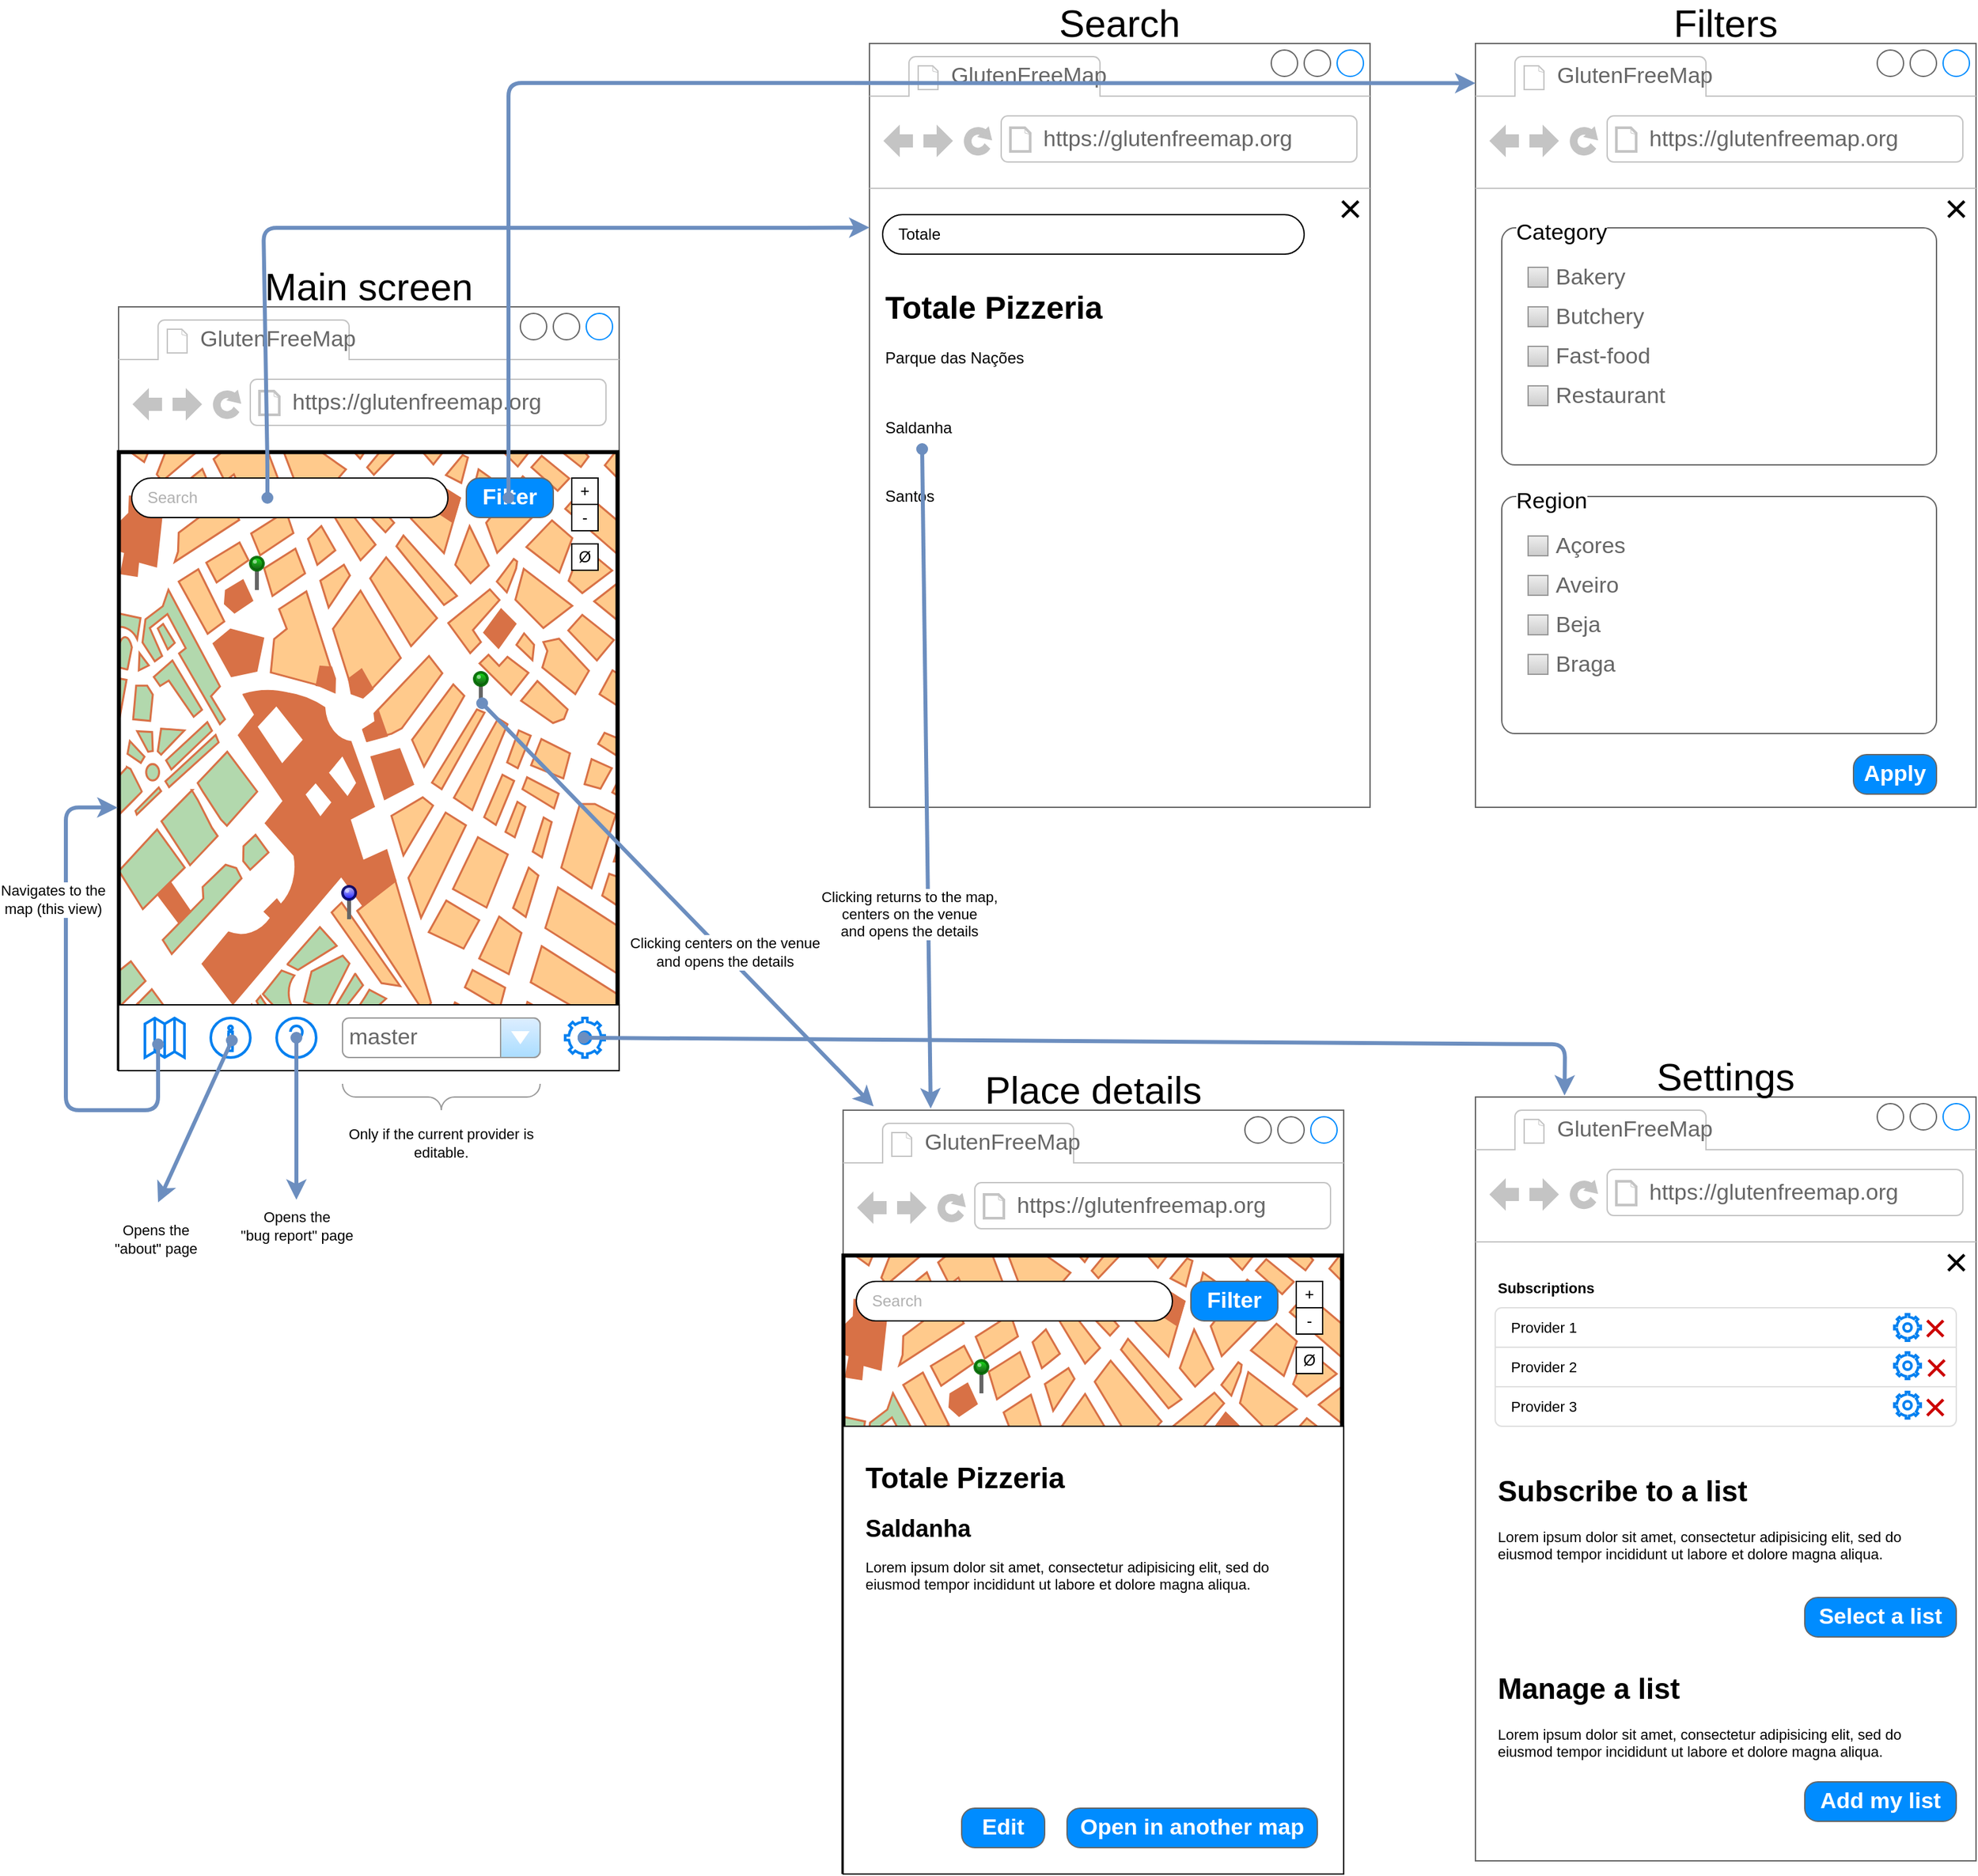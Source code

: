 <mxfile>
    <diagram id="EI2jF3WYC9RsXL3z35xd" name="Page-1">
        <mxGraphModel dx="4401" dy="1768" grid="1" gridSize="10" guides="1" tooltips="1" connect="1" arrows="1" fold="1" page="1" pageScale="1" pageWidth="827" pageHeight="1169" math="0" shadow="0">
            <root>
                <mxCell id="0"/>
                <mxCell id="1" parent="0"/>
                <mxCell id="3" value="" style="strokeWidth=1;shadow=0;dashed=0;align=center;html=1;shape=mxgraph.mockup.containers.browserWindow;rSize=0;strokeColor=#666666;strokeColor2=#008cff;strokeColor3=#c4c4c4;mainText=,;recursiveResize=0;" vertex="1" parent="1">
                    <mxGeometry x="50" y="260" width="380" height="580" as="geometry"/>
                </mxCell>
                <mxCell id="4" value="GlutenFreeMap" style="strokeWidth=1;shadow=0;dashed=0;align=center;html=1;shape=mxgraph.mockup.containers.anchor;fontSize=17;fontColor=#666666;align=left;whiteSpace=wrap;" vertex="1" parent="3">
                    <mxGeometry x="60" y="12" width="110" height="26" as="geometry"/>
                </mxCell>
                <mxCell id="5" value="https://glutenfreemap.org" style="strokeWidth=1;shadow=0;dashed=0;align=center;html=1;shape=mxgraph.mockup.containers.anchor;rSize=0;fontSize=17;fontColor=#666666;align=left;" vertex="1" parent="3">
                    <mxGeometry x="130" y="60" width="250" height="26" as="geometry"/>
                </mxCell>
                <mxCell id="6" value="" style="verticalLabelPosition=bottom;shadow=0;dashed=0;align=center;html=1;verticalAlign=top;strokeWidth=1;shape=mxgraph.mockup.misc.map;" vertex="1" parent="3">
                    <mxGeometry y="110" width="380" height="470" as="geometry"/>
                </mxCell>
                <mxCell id="7" value="" style="verticalLabelPosition=top;shadow=0;dashed=0;align=center;html=1;verticalAlign=bottom;strokeWidth=1;shape=mxgraph.mockup.misc.pin;fillColor2=#00dd00;fillColor3=#004400;strokeColor=#006600;" vertex="1" parent="3">
                    <mxGeometry x="270" y="277.5" width="10" height="25" as="geometry"/>
                </mxCell>
                <mxCell id="9" value="" style="verticalLabelPosition=top;shadow=0;dashed=0;align=center;html=1;verticalAlign=bottom;strokeWidth=1;shape=mxgraph.mockup.misc.pin;fillColor2=#ccccff;fillColor3=#0000ff;strokeColor=#000066;" vertex="1" parent="3">
                    <mxGeometry x="170" y="440" width="10" height="25" as="geometry"/>
                </mxCell>
                <mxCell id="10" value="" style="verticalLabelPosition=top;shadow=0;dashed=0;align=center;html=1;verticalAlign=bottom;strokeWidth=1;shape=mxgraph.mockup.misc.pin;fillColor2=#00dd00;fillColor3=#004400;strokeColor=#006600;" vertex="1" parent="3">
                    <mxGeometry x="100" y="190" width="10" height="25" as="geometry"/>
                </mxCell>
                <mxCell id="11" value="Search" style="rounded=1;whiteSpace=wrap;html=1;arcSize=50;fontColor=light-dark(#b0b0b0, #ededed);align=left;spacingLeft=10;" vertex="1" parent="3">
                    <mxGeometry x="10" y="130" width="240" height="30" as="geometry"/>
                </mxCell>
                <mxCell id="17" value="" style="group" vertex="1" connectable="0" parent="3">
                    <mxGeometry x="344" y="130" width="20" height="70" as="geometry"/>
                </mxCell>
                <mxCell id="14" value="+" style="rounded=0;whiteSpace=wrap;html=1;" vertex="1" parent="17">
                    <mxGeometry width="20" height="20" as="geometry"/>
                </mxCell>
                <mxCell id="15" value="-" style="rounded=0;whiteSpace=wrap;html=1;" vertex="1" parent="17">
                    <mxGeometry y="20" width="20" height="20" as="geometry"/>
                </mxCell>
                <mxCell id="16" value="Ø" style="rounded=0;whiteSpace=wrap;html=1;" vertex="1" parent="17">
                    <mxGeometry y="50" width="20" height="20" as="geometry"/>
                </mxCell>
                <mxCell id="18" value="Filter" style="strokeWidth=1;shadow=0;dashed=0;align=center;html=1;shape=mxgraph.mockup.buttons.button;strokeColor=#666666;fontColor=#ffffff;mainText=;buttonStyle=round;fontSize=17;fontStyle=1;fillColor=#008cff;whiteSpace=wrap;" vertex="1" parent="3">
                    <mxGeometry x="264" y="130" width="66" height="30" as="geometry"/>
                </mxCell>
                <mxCell id="115" value="" style="rounded=0;whiteSpace=wrap;html=1;fontFamily=Helvetica;fontSize=11;fontColor=default;labelBackgroundColor=default;" vertex="1" parent="3">
                    <mxGeometry y="530" width="380" height="50" as="geometry"/>
                </mxCell>
                <mxCell id="116" value="" style="html=1;verticalLabelPosition=bottom;align=center;labelBackgroundColor=#ffffff;verticalAlign=top;strokeWidth=2;strokeColor=#0080F0;shadow=0;dashed=0;shape=mxgraph.ios7.icons.map;fontFamily=Helvetica;fontSize=11;fontColor=default;" vertex="1" parent="3">
                    <mxGeometry x="20" y="540" width="30" height="30" as="geometry"/>
                </mxCell>
                <mxCell id="117" value="" style="html=1;verticalLabelPosition=bottom;align=center;labelBackgroundColor=#ffffff;verticalAlign=top;strokeWidth=2;strokeColor=#0080F0;shadow=0;dashed=0;shape=mxgraph.ios7.icons.settings;fontFamily=Helvetica;fontSize=11;fontColor=default;" vertex="1" parent="3">
                    <mxGeometry x="339" y="540" width="30" height="30" as="geometry"/>
                </mxCell>
                <mxCell id="118" value="" style="html=1;verticalLabelPosition=bottom;align=center;labelBackgroundColor=#ffffff;verticalAlign=top;strokeWidth=2;strokeColor=#0080F0;shadow=0;dashed=0;shape=mxgraph.ios7.icons.info;fontFamily=Helvetica;fontSize=11;fontColor=default;" vertex="1" parent="3">
                    <mxGeometry x="70" y="540" width="30" height="30" as="geometry"/>
                </mxCell>
                <mxCell id="119" value="" style="html=1;verticalLabelPosition=bottom;align=center;labelBackgroundColor=#ffffff;verticalAlign=top;strokeWidth=2;strokeColor=#0080F0;shadow=0;dashed=0;shape=mxgraph.ios7.icons.help;fontFamily=Helvetica;fontSize=11;fontColor=default;" vertex="1" parent="3">
                    <mxGeometry x="120" y="540" width="30" height="30" as="geometry"/>
                </mxCell>
                <mxCell id="120" value="master" style="strokeWidth=1;shadow=0;dashed=0;align=center;html=1;shape=mxgraph.mockup.forms.comboBox;strokeColor=#999999;fillColor=#ddeeff;align=left;fillColor2=#aaddff;mainText=;fontColor=#666666;fontSize=17;spacingLeft=3;fontFamily=Helvetica;labelBackgroundColor=default;" vertex="1" parent="3">
                    <mxGeometry x="170" y="540" width="150" height="30" as="geometry"/>
                </mxCell>
                <mxCell id="19" value="Main screen" style="text;html=1;align=center;verticalAlign=middle;whiteSpace=wrap;rounded=0;fontSize=29;" vertex="1" parent="1">
                    <mxGeometry x="50" y="230" width="380" height="30" as="geometry"/>
                </mxCell>
                <mxCell id="34" value="" style="strokeWidth=1;shadow=0;dashed=0;align=center;html=1;shape=mxgraph.mockup.containers.browserWindow;rSize=0;strokeColor=#666666;strokeColor2=#008cff;strokeColor3=#c4c4c4;mainText=,;recursiveResize=0;" vertex="1" parent="1">
                    <mxGeometry x="620" y="60" width="380" height="580" as="geometry"/>
                </mxCell>
                <mxCell id="35" value="GlutenFreeMap" style="strokeWidth=1;shadow=0;dashed=0;align=center;html=1;shape=mxgraph.mockup.containers.anchor;fontSize=17;fontColor=#666666;align=left;whiteSpace=wrap;" vertex="1" parent="34">
                    <mxGeometry x="60" y="12" width="110" height="26" as="geometry"/>
                </mxCell>
                <mxCell id="36" value="https://glutenfreemap.org" style="strokeWidth=1;shadow=0;dashed=0;align=center;html=1;shape=mxgraph.mockup.containers.anchor;rSize=0;fontSize=17;fontColor=#666666;align=left;" vertex="1" parent="34">
                    <mxGeometry x="130" y="60" width="250" height="26" as="geometry"/>
                </mxCell>
                <mxCell id="41" value="Totale" style="rounded=1;whiteSpace=wrap;html=1;arcSize=50;spacingLeft=10;align=left;" vertex="1" parent="34">
                    <mxGeometry x="10" y="130" width="320" height="30" as="geometry"/>
                </mxCell>
                <mxCell id="51" value="&lt;h1 style=&quot;margin-top: 0px;&quot;&gt;Totale Pizzeria&lt;/h1&gt;&lt;p&gt;Parque das Nações&lt;/p&gt;&lt;p&gt;&lt;br&gt;&lt;/p&gt;&lt;p&gt;Saldanha&lt;/p&gt;&lt;p&gt;&lt;br&gt;&lt;/p&gt;&lt;p&gt;Santos&lt;/p&gt;" style="text;html=1;whiteSpace=wrap;overflow=hidden;rounded=0;" vertex="1" parent="34">
                    <mxGeometry x="10" y="180" width="360" height="270" as="geometry"/>
                </mxCell>
                <mxCell id="97" value="&lt;font style=&quot;font-size: 31px;&quot;&gt;×&lt;/font&gt;" style="text;html=1;align=center;verticalAlign=middle;whiteSpace=wrap;rounded=0;fontFamily=Helvetica;fontSize=11;fontColor=default;labelBackgroundColor=none;" vertex="1" parent="34">
                    <mxGeometry x="350" y="110" width="30" height="30" as="geometry"/>
                </mxCell>
                <mxCell id="47" value="Search" style="text;html=1;align=center;verticalAlign=middle;whiteSpace=wrap;rounded=0;fontSize=29;" vertex="1" parent="1">
                    <mxGeometry x="620" y="30" width="380" height="30" as="geometry"/>
                </mxCell>
                <mxCell id="49" value="" style="endArrow=classic;html=1;entryX=0;entryY=0.241;entryDx=0;entryDy=0;entryPerimeter=0;strokeWidth=3;fillColor=#dae8fc;strokeColor=#6c8ebf;startArrow=oval;startFill=1;" edge="1" parent="1" target="34">
                    <mxGeometry width="50" height="50" relative="1" as="geometry">
                        <mxPoint x="163" y="405" as="sourcePoint"/>
                        <mxPoint x="720" y="360" as="targetPoint"/>
                        <Array as="points">
                            <mxPoint x="163" y="380"/>
                            <mxPoint x="160" y="200"/>
                            <mxPoint x="560" y="200"/>
                        </Array>
                    </mxGeometry>
                </mxCell>
                <mxCell id="54" value="Clicking returns to the map, &lt;br&gt;centers on the venue&lt;br&gt;and opens the details" style="endArrow=classic;html=1;rounded=1;strokeColor=#6c8ebf;strokeWidth=3;align=center;verticalAlign=middle;fontFamily=Helvetica;fontSize=11;fontColor=default;labelBackgroundColor=default;fillColor=#dae8fc;startArrow=oval;startFill=1;entryX=0.175;entryY=0.958;entryDx=0;entryDy=0;entryPerimeter=0;" edge="1" parent="1" target="68">
                    <mxGeometry x="0.405" y="-15" width="50" height="50" relative="1" as="geometry">
                        <mxPoint x="660" y="368" as="sourcePoint"/>
                        <mxPoint x="331" y="557" as="targetPoint"/>
                        <mxPoint y="1" as="offset"/>
                    </mxGeometry>
                </mxCell>
                <mxCell id="55" value="" style="strokeWidth=1;shadow=0;dashed=0;align=center;html=1;shape=mxgraph.mockup.containers.browserWindow;rSize=0;strokeColor=#666666;strokeColor2=#008cff;strokeColor3=#c4c4c4;mainText=,;recursiveResize=0;" vertex="1" parent="1">
                    <mxGeometry x="600" y="870" width="380" height="580" as="geometry"/>
                </mxCell>
                <mxCell id="56" value="GlutenFreeMap" style="strokeWidth=1;shadow=0;dashed=0;align=center;html=1;shape=mxgraph.mockup.containers.anchor;fontSize=17;fontColor=#666666;align=left;whiteSpace=wrap;" vertex="1" parent="55">
                    <mxGeometry x="60" y="12" width="110" height="26" as="geometry"/>
                </mxCell>
                <mxCell id="57" value="https://glutenfreemap.org" style="strokeWidth=1;shadow=0;dashed=0;align=center;html=1;shape=mxgraph.mockup.containers.anchor;rSize=0;fontSize=17;fontColor=#666666;align=left;" vertex="1" parent="55">
                    <mxGeometry x="130" y="60" width="250" height="26" as="geometry"/>
                </mxCell>
                <mxCell id="58" value="" style="verticalLabelPosition=bottom;shadow=0;dashed=0;align=center;html=1;verticalAlign=top;strokeWidth=1;shape=mxgraph.mockup.misc.map;" vertex="1" parent="55">
                    <mxGeometry y="110" width="380" height="470" as="geometry"/>
                </mxCell>
                <mxCell id="59" value="" style="verticalLabelPosition=top;shadow=0;dashed=0;align=center;html=1;verticalAlign=bottom;strokeWidth=1;shape=mxgraph.mockup.misc.pin;fillColor2=#00dd00;fillColor3=#004400;strokeColor=#006600;" vertex="1" parent="55">
                    <mxGeometry x="270" y="277.5" width="10" height="25" as="geometry"/>
                </mxCell>
                <mxCell id="60" value="" style="verticalLabelPosition=top;shadow=0;dashed=0;align=center;html=1;verticalAlign=bottom;strokeWidth=1;shape=mxgraph.mockup.misc.pin;fillColor2=#ccccff;fillColor3=#0000ff;strokeColor=#000066;" vertex="1" parent="55">
                    <mxGeometry x="170" y="440" width="10" height="25" as="geometry"/>
                </mxCell>
                <mxCell id="61" value="" style="verticalLabelPosition=top;shadow=0;dashed=0;align=center;html=1;verticalAlign=bottom;strokeWidth=1;shape=mxgraph.mockup.misc.pin;fillColor2=#00dd00;fillColor3=#004400;strokeColor=#006600;" vertex="1" parent="55">
                    <mxGeometry x="100" y="190" width="10" height="25" as="geometry"/>
                </mxCell>
                <mxCell id="62" value="Search" style="rounded=1;whiteSpace=wrap;html=1;arcSize=50;fontColor=light-dark(#b0b0b0, #ededed);align=left;spacingLeft=10;" vertex="1" parent="55">
                    <mxGeometry x="10" y="130" width="240" height="30" as="geometry"/>
                </mxCell>
                <mxCell id="63" value="" style="group" vertex="1" connectable="0" parent="55">
                    <mxGeometry x="344" y="130" width="20" height="70" as="geometry"/>
                </mxCell>
                <mxCell id="64" value="+" style="rounded=0;whiteSpace=wrap;html=1;" vertex="1" parent="63">
                    <mxGeometry width="20" height="20" as="geometry"/>
                </mxCell>
                <mxCell id="65" value="-" style="rounded=0;whiteSpace=wrap;html=1;" vertex="1" parent="63">
                    <mxGeometry y="20" width="20" height="20" as="geometry"/>
                </mxCell>
                <mxCell id="66" value="Ø" style="rounded=0;whiteSpace=wrap;html=1;" vertex="1" parent="63">
                    <mxGeometry y="50" width="20" height="20" as="geometry"/>
                </mxCell>
                <mxCell id="67" value="Filter" style="strokeWidth=1;shadow=0;dashed=0;align=center;html=1;shape=mxgraph.mockup.buttons.button;strokeColor=#666666;fontColor=#ffffff;mainText=;buttonStyle=round;fontSize=17;fontStyle=1;fillColor=#008cff;whiteSpace=wrap;" vertex="1" parent="55">
                    <mxGeometry x="264" y="130" width="66" height="30" as="geometry"/>
                </mxCell>
                <mxCell id="69" value="" style="rounded=0;whiteSpace=wrap;html=1;fontFamily=Helvetica;fontSize=11;fontColor=default;labelBackgroundColor=default;" vertex="1" parent="55">
                    <mxGeometry y="240" width="380" height="340" as="geometry"/>
                </mxCell>
                <mxCell id="70" value="&lt;h1 style=&quot;margin-top: 0px;&quot;&gt;Totale Pizzeria&lt;/h1&gt;&lt;div&gt;&lt;b&gt;&lt;font style=&quot;font-size: 18px;&quot;&gt;Saldanha&lt;/font&gt;&lt;/b&gt;&lt;/div&gt;&lt;p&gt;Lorem ipsum dolor sit amet, consectetur adipisicing elit, sed do eiusmod tempor incididunt ut labore et dolore magna aliqua.&lt;/p&gt;" style="text;html=1;whiteSpace=wrap;overflow=hidden;rounded=0;fontFamily=Helvetica;fontSize=11;fontColor=default;labelBackgroundColor=default;" vertex="1" parent="55">
                    <mxGeometry x="15" y="260" width="345" height="120" as="geometry"/>
                </mxCell>
                <mxCell id="71" value="Open in another map" style="strokeWidth=1;shadow=0;dashed=0;align=center;html=1;shape=mxgraph.mockup.buttons.button;strokeColor=#666666;fontColor=#ffffff;mainText=;buttonStyle=round;fontSize=17;fontStyle=1;fillColor=#008cff;whiteSpace=wrap;" vertex="1" parent="55">
                    <mxGeometry x="170" y="530" width="190" height="30" as="geometry"/>
                </mxCell>
                <mxCell id="72" value="Edit" style="strokeWidth=1;shadow=0;dashed=0;align=center;html=1;shape=mxgraph.mockup.buttons.button;strokeColor=#666666;fontColor=#ffffff;mainText=;buttonStyle=round;fontSize=17;fontStyle=1;fillColor=#008cff;whiteSpace=wrap;" vertex="1" parent="55">
                    <mxGeometry x="90" y="530" width="63" height="30" as="geometry"/>
                </mxCell>
                <mxCell id="68" value="Place details" style="text;html=1;align=center;verticalAlign=middle;whiteSpace=wrap;rounded=0;fontSize=29;" vertex="1" parent="1">
                    <mxGeometry x="600" y="840" width="380" height="30" as="geometry"/>
                </mxCell>
                <mxCell id="73" value="Clicking&amp;nbsp;centers on the venue&lt;br&gt;and opens the details" style="endArrow=classic;html=1;rounded=1;strokeColor=#6c8ebf;strokeWidth=3;align=center;verticalAlign=middle;fontFamily=Helvetica;fontSize=11;fontColor=default;labelBackgroundColor=default;fillColor=#dae8fc;startArrow=oval;startFill=1;entryX=0.061;entryY=0.903;entryDx=0;entryDy=0;entryPerimeter=0;" edge="1" parent="1" target="68">
                    <mxGeometry x="0.237" width="50" height="50" relative="1" as="geometry">
                        <mxPoint x="326" y="561" as="sourcePoint"/>
                        <mxPoint x="677" y="879" as="targetPoint"/>
                        <mxPoint as="offset"/>
                    </mxGeometry>
                </mxCell>
                <mxCell id="74" value="" style="strokeWidth=1;shadow=0;dashed=0;align=center;html=1;shape=mxgraph.mockup.containers.browserWindow;rSize=0;strokeColor=#666666;strokeColor2=#008cff;strokeColor3=#c4c4c4;mainText=,;recursiveResize=0;" vertex="1" parent="1">
                    <mxGeometry x="1080" y="60" width="380" height="580" as="geometry"/>
                </mxCell>
                <mxCell id="75" value="GlutenFreeMap" style="strokeWidth=1;shadow=0;dashed=0;align=center;html=1;shape=mxgraph.mockup.containers.anchor;fontSize=17;fontColor=#666666;align=left;whiteSpace=wrap;" vertex="1" parent="74">
                    <mxGeometry x="60" y="12" width="110" height="26" as="geometry"/>
                </mxCell>
                <mxCell id="76" value="https://glutenfreemap.org" style="strokeWidth=1;shadow=0;dashed=0;align=center;html=1;shape=mxgraph.mockup.containers.anchor;rSize=0;fontSize=17;fontColor=#666666;align=left;" vertex="1" parent="74">
                    <mxGeometry x="130" y="60" width="250" height="26" as="geometry"/>
                </mxCell>
                <mxCell id="82" value="" style="shape=mxgraph.mockup.containers.marginRect;rectMarginTop=10;strokeColor=#666666;strokeWidth=1;dashed=0;rounded=1;arcSize=5;recursiveResize=0;html=1;whiteSpace=wrap;fontFamily=Helvetica;fontSize=11;fontColor=default;labelBackgroundColor=default;" vertex="1" parent="74">
                    <mxGeometry x="20" y="130" width="330" height="190" as="geometry"/>
                </mxCell>
                <mxCell id="83" value="Category" style="shape=rect;strokeColor=none;fillColor=none;strokeWidth=1;dashed=0;rounded=1;arcSize=9;fontColor=light-dark(#000000, #121212);fontSize=17;spacing=2;spacingTop=-2;align=left;autosize=1;spacingLeft=4;resizeWidth=0;resizeHeight=0;perimeter=none;html=1;whiteSpace=wrap;fontFamily=Helvetica;labelBackgroundColor=default;" vertex="1" parent="82">
                    <mxGeometry x="5" width="90" height="30" as="geometry"/>
                </mxCell>
                <mxCell id="81" value="Bakery" style="strokeWidth=1;shadow=0;dashed=0;align=center;html=1;shape=mxgraph.mockup.forms.rrect;rSize=0;fillColor=#eeeeee;strokeColor=#999999;gradientColor=#cccccc;align=left;spacingLeft=4;fontSize=17;fontColor=#666666;labelPosition=right;fontFamily=Helvetica;labelBackgroundColor=default;" vertex="1" parent="82">
                    <mxGeometry x="20" y="40" width="15" height="15" as="geometry"/>
                </mxCell>
                <mxCell id="86" value="Butchery" style="strokeWidth=1;shadow=0;dashed=0;align=center;html=1;shape=mxgraph.mockup.forms.rrect;rSize=0;fillColor=#eeeeee;strokeColor=#999999;gradientColor=#cccccc;align=left;spacingLeft=4;fontSize=17;fontColor=#666666;labelPosition=right;fontFamily=Helvetica;labelBackgroundColor=default;" vertex="1" parent="82">
                    <mxGeometry x="20" y="70" width="15" height="15" as="geometry"/>
                </mxCell>
                <mxCell id="87" value="Fast-food" style="strokeWidth=1;shadow=0;dashed=0;align=center;html=1;shape=mxgraph.mockup.forms.rrect;rSize=0;fillColor=#eeeeee;strokeColor=#999999;gradientColor=#cccccc;align=left;spacingLeft=4;fontSize=17;fontColor=#666666;labelPosition=right;fontFamily=Helvetica;labelBackgroundColor=default;" vertex="1" parent="82">
                    <mxGeometry x="20" y="100" width="15" height="15" as="geometry"/>
                </mxCell>
                <mxCell id="88" value="Restaurant" style="strokeWidth=1;shadow=0;dashed=0;align=center;html=1;shape=mxgraph.mockup.forms.rrect;rSize=0;fillColor=#eeeeee;strokeColor=#999999;gradientColor=#cccccc;align=left;spacingLeft=4;fontSize=17;fontColor=#666666;labelPosition=right;fontFamily=Helvetica;labelBackgroundColor=default;" vertex="1" parent="82">
                    <mxGeometry x="20" y="130" width="15" height="15" as="geometry"/>
                </mxCell>
                <mxCell id="90" value="" style="shape=mxgraph.mockup.containers.marginRect;rectMarginTop=10;strokeColor=#666666;strokeWidth=1;dashed=0;rounded=1;arcSize=5;recursiveResize=0;html=1;whiteSpace=wrap;fontFamily=Helvetica;fontSize=11;fontColor=default;labelBackgroundColor=default;" vertex="1" parent="74">
                    <mxGeometry x="20" y="334" width="330" height="190" as="geometry"/>
                </mxCell>
                <mxCell id="91" value="Region" style="shape=rect;strokeColor=none;fillColor=none;strokeWidth=1;dashed=0;rounded=1;arcSize=9;fontColor=light-dark(#000000, #121212);fontSize=17;spacing=2;spacingTop=-2;align=left;autosize=1;spacingLeft=4;resizeWidth=0;resizeHeight=0;perimeter=none;html=1;whiteSpace=wrap;fontFamily=Helvetica;labelBackgroundColor=default;" vertex="1" parent="90">
                    <mxGeometry x="5" width="80" height="30" as="geometry"/>
                </mxCell>
                <mxCell id="92" value="Açores" style="strokeWidth=1;shadow=0;dashed=0;align=center;html=1;shape=mxgraph.mockup.forms.rrect;rSize=0;fillColor=#eeeeee;strokeColor=#999999;gradientColor=#cccccc;align=left;spacingLeft=4;fontSize=17;fontColor=#666666;labelPosition=right;fontFamily=Helvetica;labelBackgroundColor=default;" vertex="1" parent="90">
                    <mxGeometry x="20" y="40" width="15" height="15" as="geometry"/>
                </mxCell>
                <mxCell id="93" value="Aveiro" style="strokeWidth=1;shadow=0;dashed=0;align=center;html=1;shape=mxgraph.mockup.forms.rrect;rSize=0;fillColor=#eeeeee;strokeColor=#999999;gradientColor=#cccccc;align=left;spacingLeft=4;fontSize=17;fontColor=#666666;labelPosition=right;fontFamily=Helvetica;labelBackgroundColor=default;" vertex="1" parent="90">
                    <mxGeometry x="20" y="70" width="15" height="15" as="geometry"/>
                </mxCell>
                <mxCell id="94" value="Beja" style="strokeWidth=1;shadow=0;dashed=0;align=center;html=1;shape=mxgraph.mockup.forms.rrect;rSize=0;fillColor=#eeeeee;strokeColor=#999999;gradientColor=#cccccc;align=left;spacingLeft=4;fontSize=17;fontColor=#666666;labelPosition=right;fontFamily=Helvetica;labelBackgroundColor=default;" vertex="1" parent="90">
                    <mxGeometry x="20" y="100" width="15" height="15" as="geometry"/>
                </mxCell>
                <mxCell id="95" value="Braga" style="strokeWidth=1;shadow=0;dashed=0;align=center;html=1;shape=mxgraph.mockup.forms.rrect;rSize=0;fillColor=#eeeeee;strokeColor=#999999;gradientColor=#cccccc;align=left;spacingLeft=4;fontSize=17;fontColor=#666666;labelPosition=right;fontFamily=Helvetica;labelBackgroundColor=default;" vertex="1" parent="90">
                    <mxGeometry x="20" y="130" width="15" height="15" as="geometry"/>
                </mxCell>
                <mxCell id="96" value="Apply" style="strokeWidth=1;shadow=0;dashed=0;align=center;html=1;shape=mxgraph.mockup.buttons.button;strokeColor=#666666;fontColor=#ffffff;mainText=;buttonStyle=round;fontSize=17;fontStyle=1;fillColor=#008cff;whiteSpace=wrap;" vertex="1" parent="74">
                    <mxGeometry x="287" y="540" width="63" height="30" as="geometry"/>
                </mxCell>
                <mxCell id="98" value="&lt;font style=&quot;font-size: 31px;&quot;&gt;×&lt;/font&gt;" style="text;html=1;align=center;verticalAlign=middle;whiteSpace=wrap;rounded=0;fontFamily=Helvetica;fontSize=11;fontColor=default;labelBackgroundColor=none;" vertex="1" parent="74">
                    <mxGeometry x="350" y="110" width="30" height="30" as="geometry"/>
                </mxCell>
                <mxCell id="79" value="Filters" style="text;html=1;align=center;verticalAlign=middle;whiteSpace=wrap;rounded=0;fontSize=29;" vertex="1" parent="1">
                    <mxGeometry x="1080" y="30" width="380" height="30" as="geometry"/>
                </mxCell>
                <mxCell id="99" value="" style="endArrow=classic;html=1;entryX=0;entryY=0.052;entryDx=0;entryDy=0;entryPerimeter=0;strokeWidth=3;fillColor=#dae8fc;strokeColor=#6c8ebf;startArrow=oval;startFill=1;" edge="1" parent="1" target="74">
                    <mxGeometry width="50" height="50" relative="1" as="geometry">
                        <mxPoint x="346" y="405" as="sourcePoint"/>
                        <mxPoint x="630" y="210" as="targetPoint"/>
                        <Array as="points">
                            <mxPoint x="346" y="90"/>
                        </Array>
                    </mxGeometry>
                </mxCell>
                <mxCell id="121" value="" style="verticalLabelPosition=bottom;shadow=0;dashed=0;align=center;html=1;verticalAlign=top;strokeWidth=1;shape=mxgraph.mockup.markup.curlyBrace;whiteSpace=wrap;strokeColor=#999999;fontFamily=Helvetica;fontSize=11;fontColor=default;labelBackgroundColor=default;rotation=-180;" vertex="1" parent="1">
                    <mxGeometry x="220" y="850" width="150" height="20" as="geometry"/>
                </mxCell>
                <mxCell id="123" value="Only if the current provider is editable." style="text;html=1;align=center;verticalAlign=middle;whiteSpace=wrap;rounded=0;fontFamily=Helvetica;fontSize=11;fontColor=default;labelBackgroundColor=default;" vertex="1" parent="1">
                    <mxGeometry x="220" y="880" width="150" height="30" as="geometry"/>
                </mxCell>
                <mxCell id="124" value="Navigates to the&lt;div&gt;map (this view)&lt;/div&gt;" style="endArrow=classic;html=1;rounded=1;strokeColor=#6c8ebf;strokeWidth=3;align=center;verticalAlign=middle;fontFamily=Helvetica;fontSize=11;fontColor=default;labelBackgroundColor=default;fillColor=#dae8fc;startArrow=oval;startFill=1;entryX=-0.002;entryY=0.575;entryDx=0;entryDy=0;entryPerimeter=0;" edge="1" parent="1" target="6">
                    <mxGeometry x="0.439" y="10" width="50" height="50" relative="1" as="geometry">
                        <mxPoint x="80" y="820" as="sourcePoint"/>
                        <mxPoint x="87" y="1321" as="targetPoint"/>
                        <mxPoint as="offset"/>
                        <Array as="points">
                            <mxPoint x="80" y="870"/>
                            <mxPoint x="10" y="870"/>
                            <mxPoint x="10" y="640"/>
                        </Array>
                    </mxGeometry>
                </mxCell>
                <mxCell id="125" value="Opens the&lt;div&gt;&quot;about&quot; page&lt;/div&gt;" style="endArrow=classic;html=1;rounded=1;strokeColor=#6c8ebf;strokeWidth=3;align=center;verticalAlign=middle;fontFamily=Helvetica;fontSize=11;fontColor=default;labelBackgroundColor=default;fillColor=#dae8fc;startArrow=oval;startFill=1;" edge="1" parent="1">
                    <mxGeometry x="1" y="20" width="50" height="50" relative="1" as="geometry">
                        <mxPoint x="136" y="817" as="sourcePoint"/>
                        <mxPoint x="80" y="940" as="targetPoint"/>
                        <mxPoint x="-20" y="20" as="offset"/>
                    </mxGeometry>
                </mxCell>
                <mxCell id="126" value="Opens the&lt;div&gt;&quot;bug report&quot; page&lt;/div&gt;" style="endArrow=classic;html=1;rounded=1;strokeColor=#6c8ebf;strokeWidth=3;align=center;verticalAlign=middle;fontFamily=Helvetica;fontSize=11;fontColor=default;labelBackgroundColor=default;fillColor=#dae8fc;startArrow=oval;startFill=1;" edge="1" parent="1">
                    <mxGeometry x="1" y="20" width="50" height="50" relative="1" as="geometry">
                        <mxPoint x="185" y="815" as="sourcePoint"/>
                        <mxPoint x="185" y="938" as="targetPoint"/>
                        <mxPoint x="-20" y="20" as="offset"/>
                    </mxGeometry>
                </mxCell>
                <mxCell id="127" value="" style="strokeWidth=1;shadow=0;dashed=0;align=center;html=1;shape=mxgraph.mockup.containers.browserWindow;rSize=0;strokeColor=#666666;strokeColor2=#008cff;strokeColor3=#c4c4c4;mainText=,;recursiveResize=0;" vertex="1" parent="1">
                    <mxGeometry x="1080" y="860" width="380" height="580" as="geometry"/>
                </mxCell>
                <mxCell id="128" value="GlutenFreeMap" style="strokeWidth=1;shadow=0;dashed=0;align=center;html=1;shape=mxgraph.mockup.containers.anchor;fontSize=17;fontColor=#666666;align=left;whiteSpace=wrap;" vertex="1" parent="127">
                    <mxGeometry x="60" y="12" width="110" height="26" as="geometry"/>
                </mxCell>
                <mxCell id="129" value="https://glutenfreemap.org" style="strokeWidth=1;shadow=0;dashed=0;align=center;html=1;shape=mxgraph.mockup.containers.anchor;rSize=0;fontSize=17;fontColor=#666666;align=left;" vertex="1" parent="127">
                    <mxGeometry x="130" y="60" width="250" height="26" as="geometry"/>
                </mxCell>
                <mxCell id="143" value="&lt;font style=&quot;font-size: 31px;&quot;&gt;×&lt;/font&gt;" style="text;html=1;align=center;verticalAlign=middle;whiteSpace=wrap;rounded=0;fontFamily=Helvetica;fontSize=11;fontColor=default;labelBackgroundColor=none;" vertex="1" parent="127">
                    <mxGeometry x="350" y="110" width="30" height="30" as="geometry"/>
                </mxCell>
                <mxCell id="147" value="" style="swimlane;fontStyle=0;childLayout=stackLayout;horizontal=1;startSize=0;horizontalStack=0;resizeParent=1;resizeParentMax=0;resizeLast=0;collapsible=0;marginBottom=0;whiteSpace=wrap;html=1;strokeColor=none;fillColor=none;fontFamily=Helvetica;fontSize=11;fontColor=default;labelBackgroundColor=default;" vertex="1" parent="127">
                    <mxGeometry x="15" y="160" width="350" height="90" as="geometry"/>
                </mxCell>
                <mxCell id="148" value="Provider 1" style="text;strokeColor=#DFDFDF;fillColor=#FFFFFF;align=left;verticalAlign=middle;spacingLeft=10;spacingRight=10;overflow=hidden;points=[[0,0.5],[1,0.5]];portConstraint=eastwest;rotatable=0;whiteSpace=wrap;html=1;shape=mxgraph.bootstrap.topButton;rSize=5;fontColor=default;fontFamily=Helvetica;fontSize=11;labelBackgroundColor=default;" vertex="1" parent="147">
                    <mxGeometry width="350" height="30" as="geometry"/>
                </mxCell>
                <mxCell id="149" value="Provider 2" style="text;strokeColor=#DFDFDF;fillColor=#FFFFFF;align=left;verticalAlign=middle;spacingLeft=10;spacingRight=10;overflow=hidden;points=[[0,0.5],[1,0.5]];portConstraint=eastwest;rotatable=0;whiteSpace=wrap;html=1;rSize=5;fontColor=default;fontFamily=Helvetica;fontSize=11;labelBackgroundColor=default;" vertex="1" parent="147">
                    <mxGeometry y="30" width="350" height="30" as="geometry"/>
                </mxCell>
                <mxCell id="150" value="Provider 3" style="text;strokeColor=#DFDFDF;fillColor=#FFFFFF;align=left;verticalAlign=middle;spacingLeft=10;spacingRight=10;overflow=hidden;points=[[0,0.5],[1,0.5]];portConstraint=eastwest;rotatable=0;whiteSpace=wrap;html=1;shape=mxgraph.bootstrap.bottomButton;rSize=5;fontColor=default;fontFamily=Helvetica;fontSize=11;labelBackgroundColor=default;" vertex="1" parent="147">
                    <mxGeometry y="60" width="350" height="30" as="geometry"/>
                </mxCell>
                <mxCell id="151" value="Subscriptions" style="text;html=1;align=left;verticalAlign=middle;whiteSpace=wrap;rounded=0;fontFamily=Helvetica;fontSize=11;fontColor=default;labelBackgroundColor=default;fontStyle=1" vertex="1" parent="127">
                    <mxGeometry x="15" y="130" width="175" height="30" as="geometry"/>
                </mxCell>
                <mxCell id="164" value="Select a list" style="strokeWidth=1;shadow=0;dashed=0;align=center;html=1;shape=mxgraph.mockup.buttons.button;strokeColor=#666666;fontColor=#ffffff;mainText=;buttonStyle=round;fontSize=17;fontStyle=1;fillColor=#008cff;whiteSpace=wrap;" vertex="1" parent="127">
                    <mxGeometry x="250" y="380" width="115" height="30" as="geometry"/>
                </mxCell>
                <mxCell id="165" value="&lt;h1 style=&quot;margin-top: 0px;&quot;&gt;Subscribe to a list&lt;/h1&gt;&lt;p&gt;Lorem ipsum dolor sit amet, consectetur adipisicing elit, sed do eiusmod tempor incididunt ut labore et dolore magna aliqua.&lt;/p&gt;" style="text;html=1;whiteSpace=wrap;overflow=hidden;rounded=0;fontFamily=Helvetica;fontSize=11;fontColor=default;labelBackgroundColor=default;" vertex="1" parent="127">
                    <mxGeometry x="15" y="280" width="345" height="90" as="geometry"/>
                </mxCell>
                <mxCell id="166" value="&lt;h1 style=&quot;margin-top: 0px;&quot;&gt;Manage a list&lt;/h1&gt;&lt;p&gt;Lorem ipsum dolor sit amet, consectetur adipisicing elit, sed do eiusmod tempor incididunt ut labore et dolore magna aliqua.&lt;/p&gt;" style="text;html=1;whiteSpace=wrap;overflow=hidden;rounded=0;fontFamily=Helvetica;fontSize=11;fontColor=default;labelBackgroundColor=default;" vertex="1" parent="127">
                    <mxGeometry x="15" y="430" width="345" height="90" as="geometry"/>
                </mxCell>
                <mxCell id="167" value="Add my list" style="strokeWidth=1;shadow=0;dashed=0;align=center;html=1;shape=mxgraph.mockup.buttons.button;strokeColor=#666666;fontColor=#ffffff;mainText=;buttonStyle=round;fontSize=17;fontStyle=1;fillColor=#008cff;whiteSpace=wrap;" vertex="1" parent="127">
                    <mxGeometry x="250" y="520" width="115" height="30" as="geometry"/>
                </mxCell>
                <mxCell id="144" value="Settings" style="text;html=1;align=center;verticalAlign=middle;whiteSpace=wrap;rounded=0;fontSize=29;" vertex="1" parent="1">
                    <mxGeometry x="1080" y="830" width="380" height="30" as="geometry"/>
                </mxCell>
                <mxCell id="145" value="" style="endArrow=classic;html=1;rounded=1;strokeColor=#6c8ebf;strokeWidth=3;align=center;verticalAlign=middle;fontFamily=Helvetica;fontSize=11;fontColor=default;labelBackgroundColor=default;fillColor=#dae8fc;startArrow=oval;startFill=1;entryX=0.178;entryY=-0.002;entryDx=0;entryDy=0;entryPerimeter=0;" edge="1" parent="1" target="127">
                    <mxGeometry x="0.405" y="-15" width="50" height="50" relative="1" as="geometry">
                        <mxPoint x="403" y="815" as="sourcePoint"/>
                        <mxPoint x="410" y="1316" as="targetPoint"/>
                        <mxPoint y="1" as="offset"/>
                        <Array as="points">
                            <mxPoint x="1148" y="820"/>
                        </Array>
                    </mxGeometry>
                </mxCell>
                <mxCell id="154" value="&lt;font style=&quot;font-size: 31px; color: rgb(204, 0, 0);&quot;&gt;×&lt;/font&gt;" style="text;html=1;align=center;verticalAlign=middle;whiteSpace=wrap;rounded=0;fontFamily=Helvetica;fontSize=11;fontColor=#CC0000;labelBackgroundColor=none;" vertex="1" parent="1">
                    <mxGeometry x="1414" y="1020" width="30" height="30" as="geometry"/>
                </mxCell>
                <mxCell id="155" value="&lt;font style=&quot;font-size: 31px; color: rgb(204, 0, 0);&quot;&gt;×&lt;/font&gt;" style="text;html=1;align=center;verticalAlign=middle;whiteSpace=wrap;rounded=0;fontFamily=Helvetica;fontSize=11;fontColor=#CC0000;labelBackgroundColor=none;" vertex="1" parent="1">
                    <mxGeometry x="1415" y="1050" width="30" height="30" as="geometry"/>
                </mxCell>
                <mxCell id="156" value="&lt;font style=&quot;font-size: 31px; color: rgb(204, 0, 0);&quot;&gt;×&lt;/font&gt;" style="text;html=1;align=center;verticalAlign=middle;whiteSpace=wrap;rounded=0;fontFamily=Helvetica;fontSize=11;fontColor=#CC0000;labelBackgroundColor=none;" vertex="1" parent="1">
                    <mxGeometry x="1414" y="1080" width="30" height="30" as="geometry"/>
                </mxCell>
                <mxCell id="157" value="" style="html=1;verticalLabelPosition=bottom;align=center;labelBackgroundColor=#ffffff;verticalAlign=top;strokeWidth=2;strokeColor=#0080F0;shadow=0;dashed=0;shape=mxgraph.ios7.icons.settings;fontFamily=Helvetica;fontSize=11;fontColor=default;" vertex="1" parent="1">
                    <mxGeometry x="1398" y="1025" width="20" height="20" as="geometry"/>
                </mxCell>
                <mxCell id="162" value="" style="html=1;verticalLabelPosition=bottom;align=center;labelBackgroundColor=#ffffff;verticalAlign=top;strokeWidth=2;strokeColor=#0080F0;shadow=0;dashed=0;shape=mxgraph.ios7.icons.settings;fontFamily=Helvetica;fontSize=11;fontColor=default;" vertex="1" parent="1">
                    <mxGeometry x="1398" y="1054" width="20" height="20" as="geometry"/>
                </mxCell>
                <mxCell id="163" value="" style="html=1;verticalLabelPosition=bottom;align=center;labelBackgroundColor=#ffffff;verticalAlign=top;strokeWidth=2;strokeColor=#0080F0;shadow=0;dashed=0;shape=mxgraph.ios7.icons.settings;fontFamily=Helvetica;fontSize=11;fontColor=default;" vertex="1" parent="1">
                    <mxGeometry x="1398" y="1084" width="20" height="20" as="geometry"/>
                </mxCell>
            </root>
        </mxGraphModel>
    </diagram>
</mxfile>
